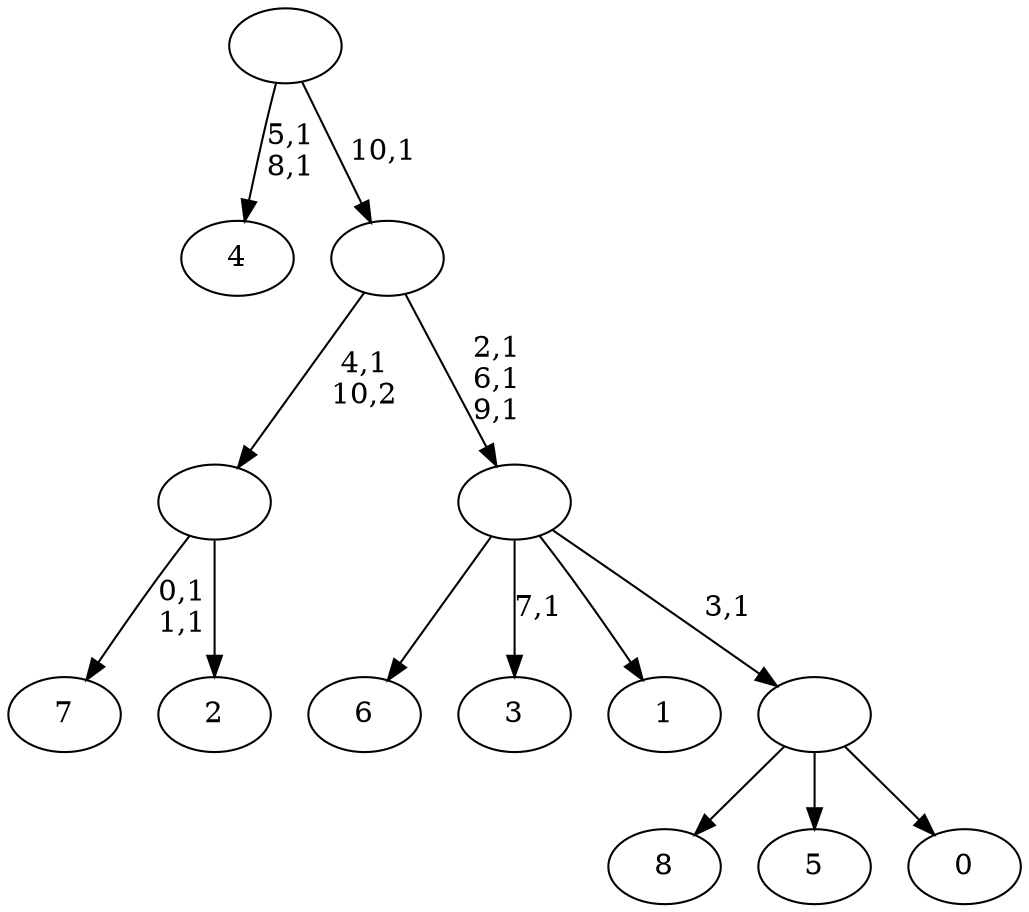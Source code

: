digraph T {
	20 [label="8"]
	19 [label="7"]
	16 [label="6"]
	15 [label="5"]
	14 [label="4"]
	11 [label="3"]
	9 [label="2"]
	8 [label=""]
	7 [label="1"]
	6 [label="0"]
	5 [label=""]
	4 [label=""]
	1 [label=""]
	0 [label=""]
	8 -> 19 [label="0,1\n1,1"]
	8 -> 9 [label=""]
	5 -> 20 [label=""]
	5 -> 15 [label=""]
	5 -> 6 [label=""]
	4 -> 11 [label="7,1"]
	4 -> 16 [label=""]
	4 -> 7 [label=""]
	4 -> 5 [label="3,1"]
	1 -> 4 [label="2,1\n6,1\n9,1"]
	1 -> 8 [label="4,1\n10,2"]
	0 -> 14 [label="5,1\n8,1"]
	0 -> 1 [label="10,1"]
}

